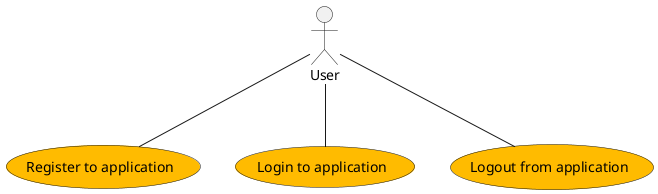 @startuml
' #ffbb00 - auth
' #00b32a - userFriends
' #0077ff - products
' #c700d9 - userProducts
' Actors declarations
actor User as U

' UseCases declarations

' Auth use cases declarations
"Register to application" as (Registration) #ffbb00
"Login to application" as (Login) #ffbb00
"Logout from application" as (Logout) #ffbb00

' ' UserFriends use cases declarations
' "Find users" as (FindUsers) #00b32a
' "Send friend request" as (SendFriendRequest) #00b32a
' "Accept friend request" as (AcceptFriendRequest) #00b32a
' "Cancel friend request" as (CancelFriendRequest) #00b32a
' "Refuse friend request" as (RefuseFriendRequest) #00b32a
' "Delete friend" as (DeleteFriend) #00b32a
' "Display friends list" as (DisplayFriendsList) #00b32a

' ' Product use cases declarations
' "Find product" as (FinProduct) #0077ff
' "Add new product" as (AddNewProduct) #0077ff
' "Modify product" as (ModifyProduct) #0077ff
' "Delete Product" as (DeleteProduct) #0077ff
' "Display user products" as (DisplayUserProducts) #0077ff

' ' UserProduct use cases declarations
' "Add product to diary " as (AddProductToDiary) #c700d9
' "Modify entry" as (ModifyEntry) #c700d9
' "Delete entry" as (DeleteEntry) #c700d9
' "Display products entries by date" as (DisplayProductEntriesByDate) #c700d9
' "Show entries chart by date" as (ShowEntriesChartByDate) #c700d9

' Auth use cases
U -- Registration
U -- Login
U -- Logout

' ' UserFriends use cases
' U -- FindUsers

' U -- SendFriendRequest

' CancelFriendRequest .down.> SendFriendRequest : extend
' U -- CancelFriendRequest

' RefuseFriendRequest .down.> SendFriendRequest : extend
' U -- RefuseFriendRequest


' AcceptFriendRequest .down.> SendFriendRequest : extend
' U -- AcceptFriendRequest

' U -- DisplayFriendsList

' U -- DeleteFriend

' ' Product use casess
' U -left- FinProduct
' U -left- AddNewProduct
' U -left- ModifyProduct
' U -left- DeleteProduct
' U -left- DisplayUserProducts

' ' UserProduct use cases
' U -right- AddProductToDiary
' U -right- ModifyEntry
' U -right- DeleteEntry
' U -right- DisplayProductEntriesByDate
' U -right- ShowEntriesChartByDate

@enduml